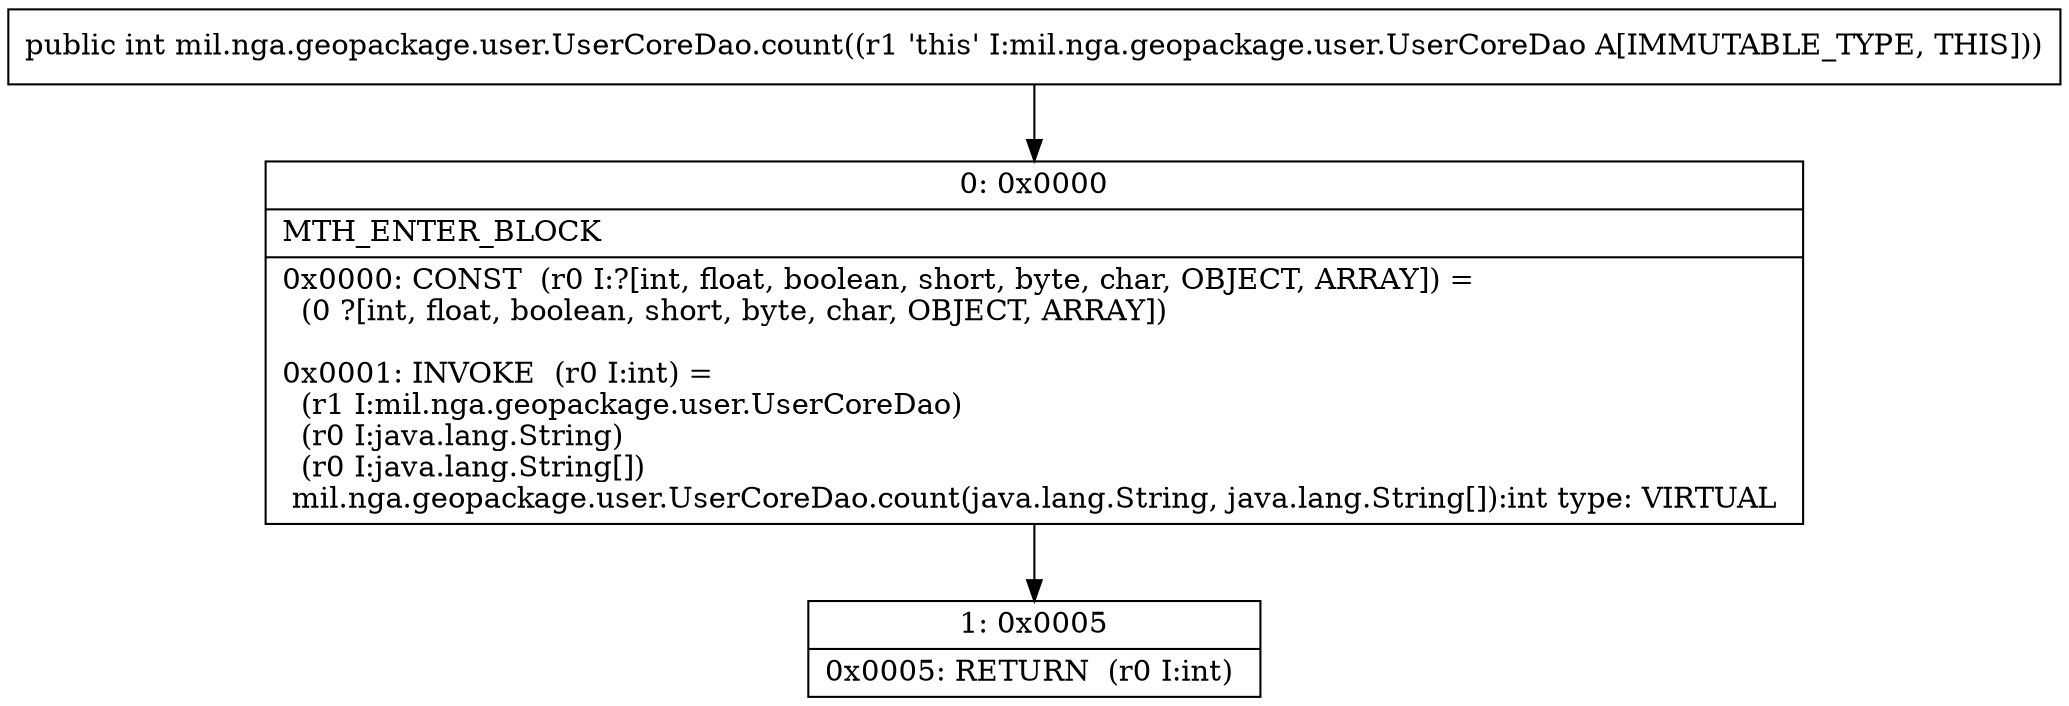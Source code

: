 digraph "CFG formil.nga.geopackage.user.UserCoreDao.count()I" {
Node_0 [shape=record,label="{0\:\ 0x0000|MTH_ENTER_BLOCK\l|0x0000: CONST  (r0 I:?[int, float, boolean, short, byte, char, OBJECT, ARRAY]) = \l  (0 ?[int, float, boolean, short, byte, char, OBJECT, ARRAY])\l \l0x0001: INVOKE  (r0 I:int) = \l  (r1 I:mil.nga.geopackage.user.UserCoreDao)\l  (r0 I:java.lang.String)\l  (r0 I:java.lang.String[])\l mil.nga.geopackage.user.UserCoreDao.count(java.lang.String, java.lang.String[]):int type: VIRTUAL \l}"];
Node_1 [shape=record,label="{1\:\ 0x0005|0x0005: RETURN  (r0 I:int) \l}"];
MethodNode[shape=record,label="{public int mil.nga.geopackage.user.UserCoreDao.count((r1 'this' I:mil.nga.geopackage.user.UserCoreDao A[IMMUTABLE_TYPE, THIS])) }"];
MethodNode -> Node_0;
Node_0 -> Node_1;
}

